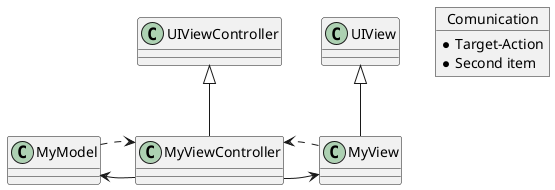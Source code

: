 @startuml
object Comunication {
  * Target-Action
  * Second item
}
class UIViewController {}
class UIView {}
class MyViewController {}
class MyView {}
class MyModel
UIViewController <|-- MyViewController
UIView <|-- MyView

MyViewController -> MyView
MyView .> MyViewController
MyModel <- MyViewController
MyModel .> MyViewController

@enduml